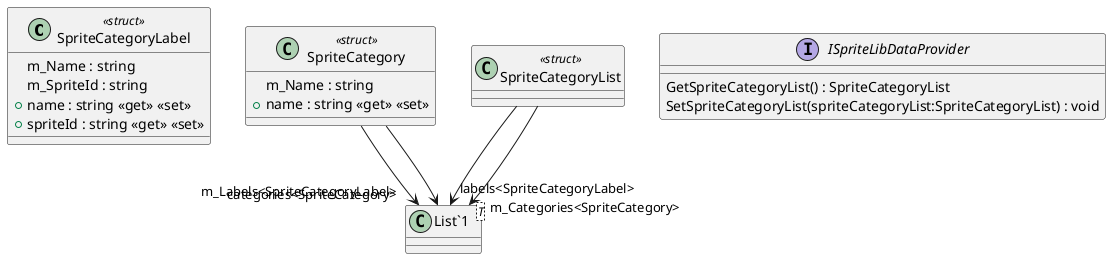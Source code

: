 @startuml
class SpriteCategoryLabel <<struct>> {
    m_Name : string
    m_SpriteId : string
    + name : string <<get>> <<set>>
    + spriteId : string <<get>> <<set>>
}
class SpriteCategory <<struct>> {
    m_Name : string
    + name : string <<get>> <<set>>
}
class SpriteCategoryList <<struct>> {
}
interface ISpriteLibDataProvider {
    GetSpriteCategoryList() : SpriteCategoryList
    SetSpriteCategoryList(spriteCategoryList:SpriteCategoryList) : void
}
class "List`1"<T> {
}
SpriteCategory --> "m_Labels<SpriteCategoryLabel>" "List`1"
SpriteCategory --> "labels<SpriteCategoryLabel>" "List`1"
SpriteCategoryList --> "m_Categories<SpriteCategory>" "List`1"
SpriteCategoryList --> "categories<SpriteCategory>" "List`1"
@enduml
